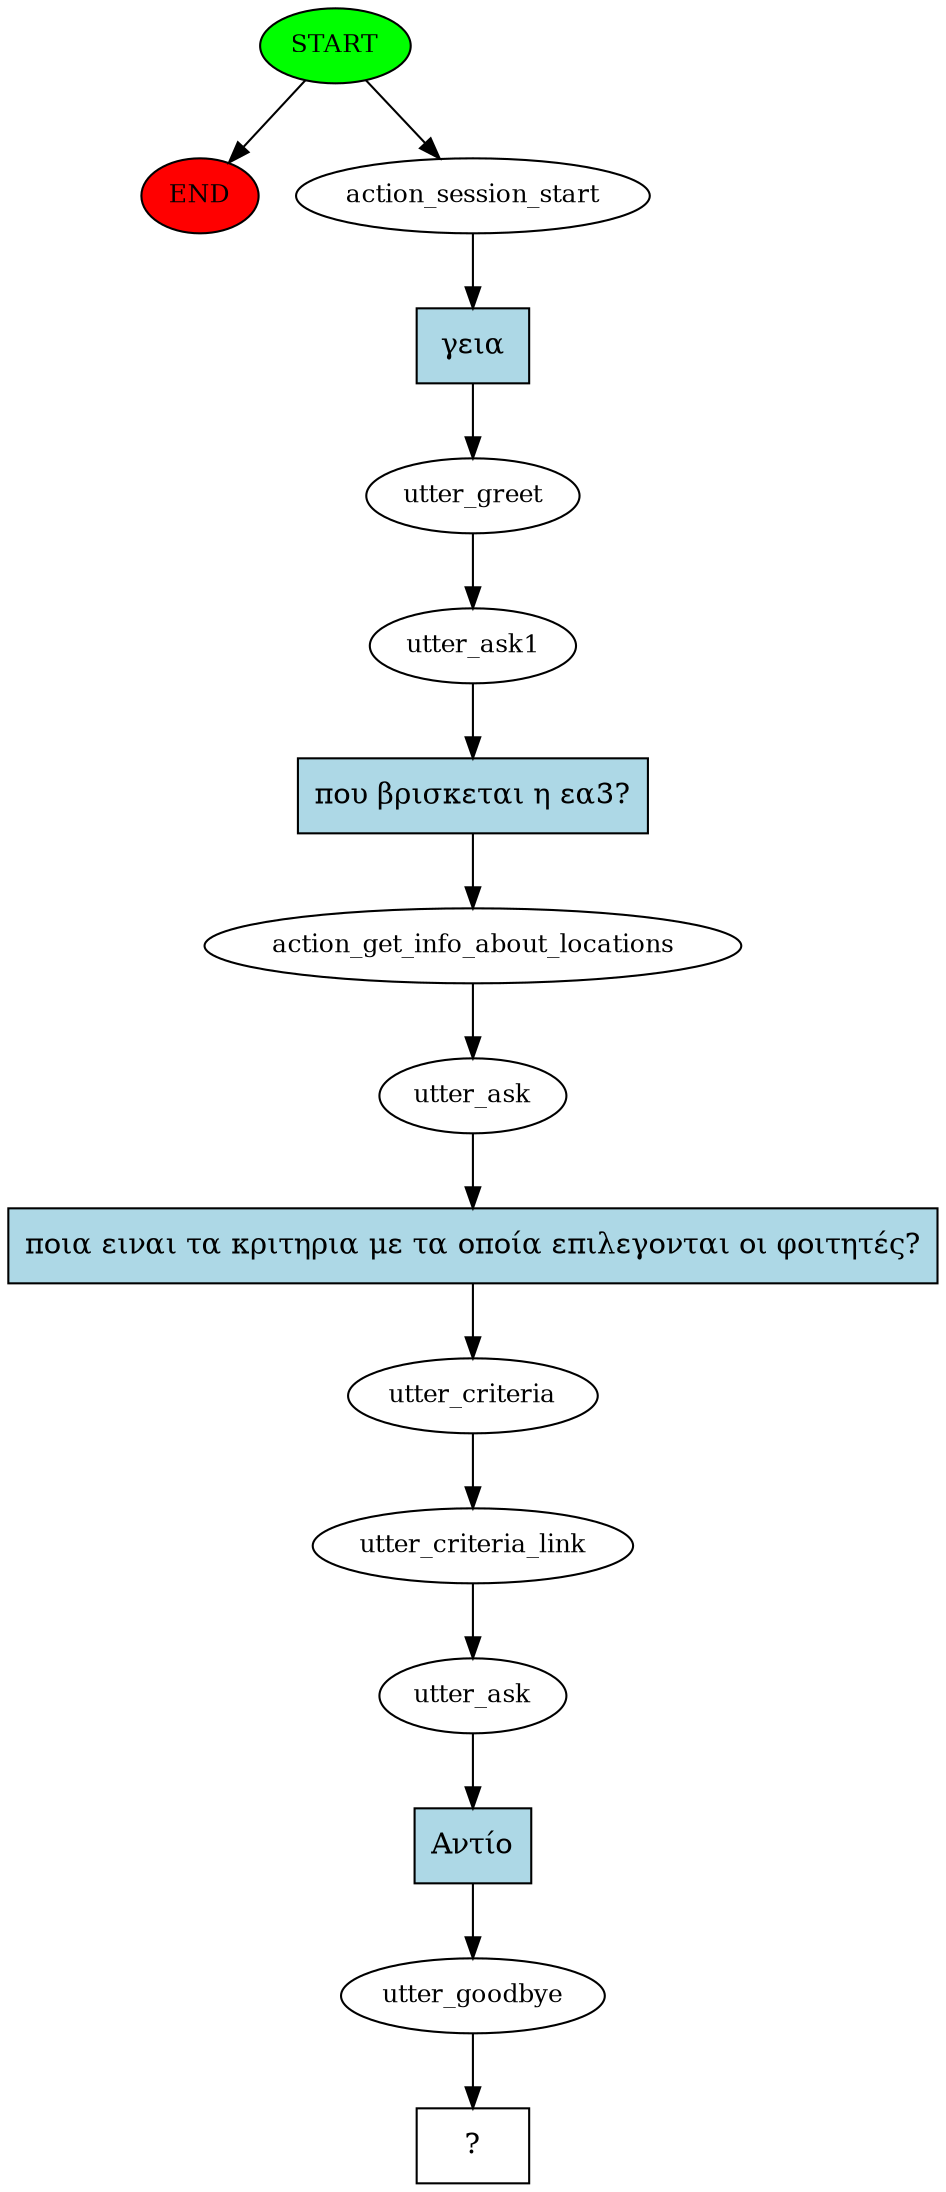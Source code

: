 digraph  {
0 [class="start active", fillcolor=green, fontsize=12, label=START, style=filled];
"-1" [class=end, fillcolor=red, fontsize=12, label=END, style=filled];
1 [class=active, fontsize=12, label=action_session_start];
2 [class=active, fontsize=12, label=utter_greet];
3 [class=active, fontsize=12, label=utter_ask1];
4 [class=active, fontsize=12, label=action_get_info_about_locations];
5 [class=active, fontsize=12, label=utter_ask];
6 [class=active, fontsize=12, label=utter_criteria];
7 [class=active, fontsize=12, label=utter_criteria_link];
8 [class=active, fontsize=12, label=utter_ask];
9 [class=active, fontsize=12, label=utter_goodbye];
10 [class="intent dashed active", label="  ?  ", shape=rect];
11 [class="intent active", fillcolor=lightblue, label="γεια", shape=rect, style=filled];
12 [class="intent active", fillcolor=lightblue, label="που βρισκεται η εα3?", shape=rect, style=filled];
13 [class="intent active", fillcolor=lightblue, label="ποια ειναι τα κριτηρια με τα οποία επιλεγονται οι φοιτητές?", shape=rect, style=filled];
14 [class="intent active", fillcolor=lightblue, label="Αντίο", shape=rect, style=filled];
0 -> "-1"  [class="", key=NONE, label=""];
0 -> 1  [class=active, key=NONE, label=""];
1 -> 11  [class=active, key=0];
2 -> 3  [class=active, key=NONE, label=""];
3 -> 12  [class=active, key=0];
4 -> 5  [class=active, key=NONE, label=""];
5 -> 13  [class=active, key=0];
6 -> 7  [class=active, key=NONE, label=""];
7 -> 8  [class=active, key=NONE, label=""];
8 -> 14  [class=active, key=0];
9 -> 10  [class=active, key=NONE, label=""];
11 -> 2  [class=active, key=0];
12 -> 4  [class=active, key=0];
13 -> 6  [class=active, key=0];
14 -> 9  [class=active, key=0];
}
